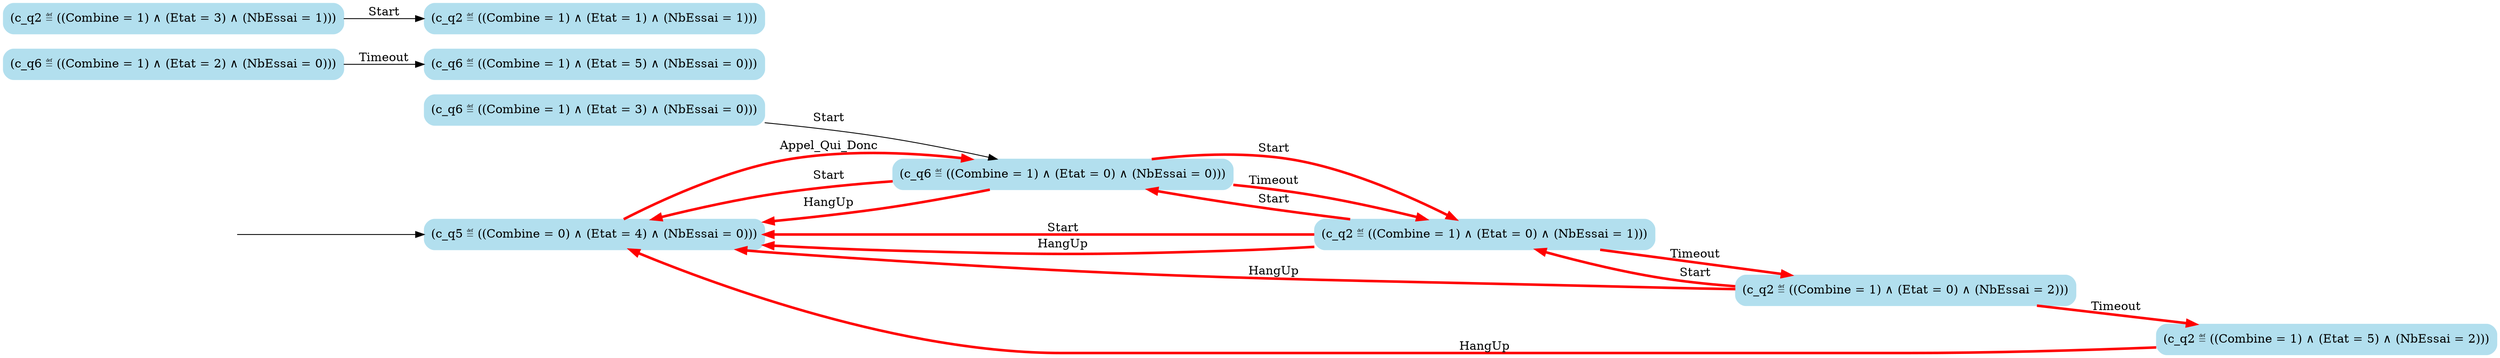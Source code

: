digraph G {

	rankdir = LR;

	start_c_q5_31[style=invisible];

	node[shape=box, style="rounded, filled", color=lightblue2];

	c_q6_22[label="(c_q6 ≝ ((Combine = 1) ∧ (Etat = 0) ∧ (NbEssai = 0)))"];
	c_q2_28[label="(c_q2 ≝ ((Combine = 1) ∧ (Etat = 0) ∧ (NbEssai = 2)))"];
	c_q6_15[label="(c_q6 ≝ ((Combine = 1) ∧ (Etat = 5) ∧ (NbEssai = 0)))"];
	c_q2_3[label="(c_q2 ≝ ((Combine = 1) ∧ (Etat = 1) ∧ (NbEssai = 1)))"];
	c_q2_25[label="(c_q2 ≝ ((Combine = 1) ∧ (Etat = 0) ∧ (NbEssai = 1)))"];
	c_q2_30[label="(c_q2 ≝ ((Combine = 1) ∧ (Etat = 5) ∧ (NbEssai = 2)))"];
	c_q6_12[label="(c_q6 ≝ ((Combine = 1) ∧ (Etat = 3) ∧ (NbEssai = 0)))"];
	c_q2_2[label="(c_q2 ≝ ((Combine = 1) ∧ (Etat = 3) ∧ (NbEssai = 1)))"];
	c_q5_31[label="(c_q5 ≝ ((Combine = 0) ∧ (Etat = 4) ∧ (NbEssai = 0)))"];
	c_q6_14[label="(c_q6 ≝ ((Combine = 1) ∧ (Etat = 2) ∧ (NbEssai = 0)))"];

	start_c_q5_31 -> c_q5_31;
	c_q5_31 -> c_q6_22[label="Appel_Qui_Donc", penwidth=3, color=red];
	c_q2_2 -> c_q2_3[label="Start"];
	c_q2_25 -> c_q2_28[label="Timeout", penwidth=3, color=red];
	c_q2_25 -> c_q5_31[label="Start", penwidth=3, color=red];
	c_q2_25 -> c_q5_31[label="HangUp", penwidth=3, color=red];
	c_q2_25 -> c_q6_22[label="Start", penwidth=3, color=red];
	c_q6_12 -> c_q6_22[label="Start"];
	c_q6_14 -> c_q6_15[label="Timeout"];
	c_q6_22 -> c_q2_25[label="Start", penwidth=3, color=red];
	c_q6_22 -> c_q2_25[label="Timeout", penwidth=3, color=red];
	c_q6_22 -> c_q5_31[label="Start", penwidth=3, color=red];
	c_q6_22 -> c_q5_31[label="HangUp", penwidth=3, color=red];
	c_q2_28 -> c_q2_25[label="Start", penwidth=3, color=red];
	c_q2_28 -> c_q2_30[label="Timeout", penwidth=3, color=red];
	c_q2_28 -> c_q5_31[label="HangUp", penwidth=3, color=red];
	c_q2_30 -> c_q5_31[label="HangUp", penwidth=3, color=red];

}